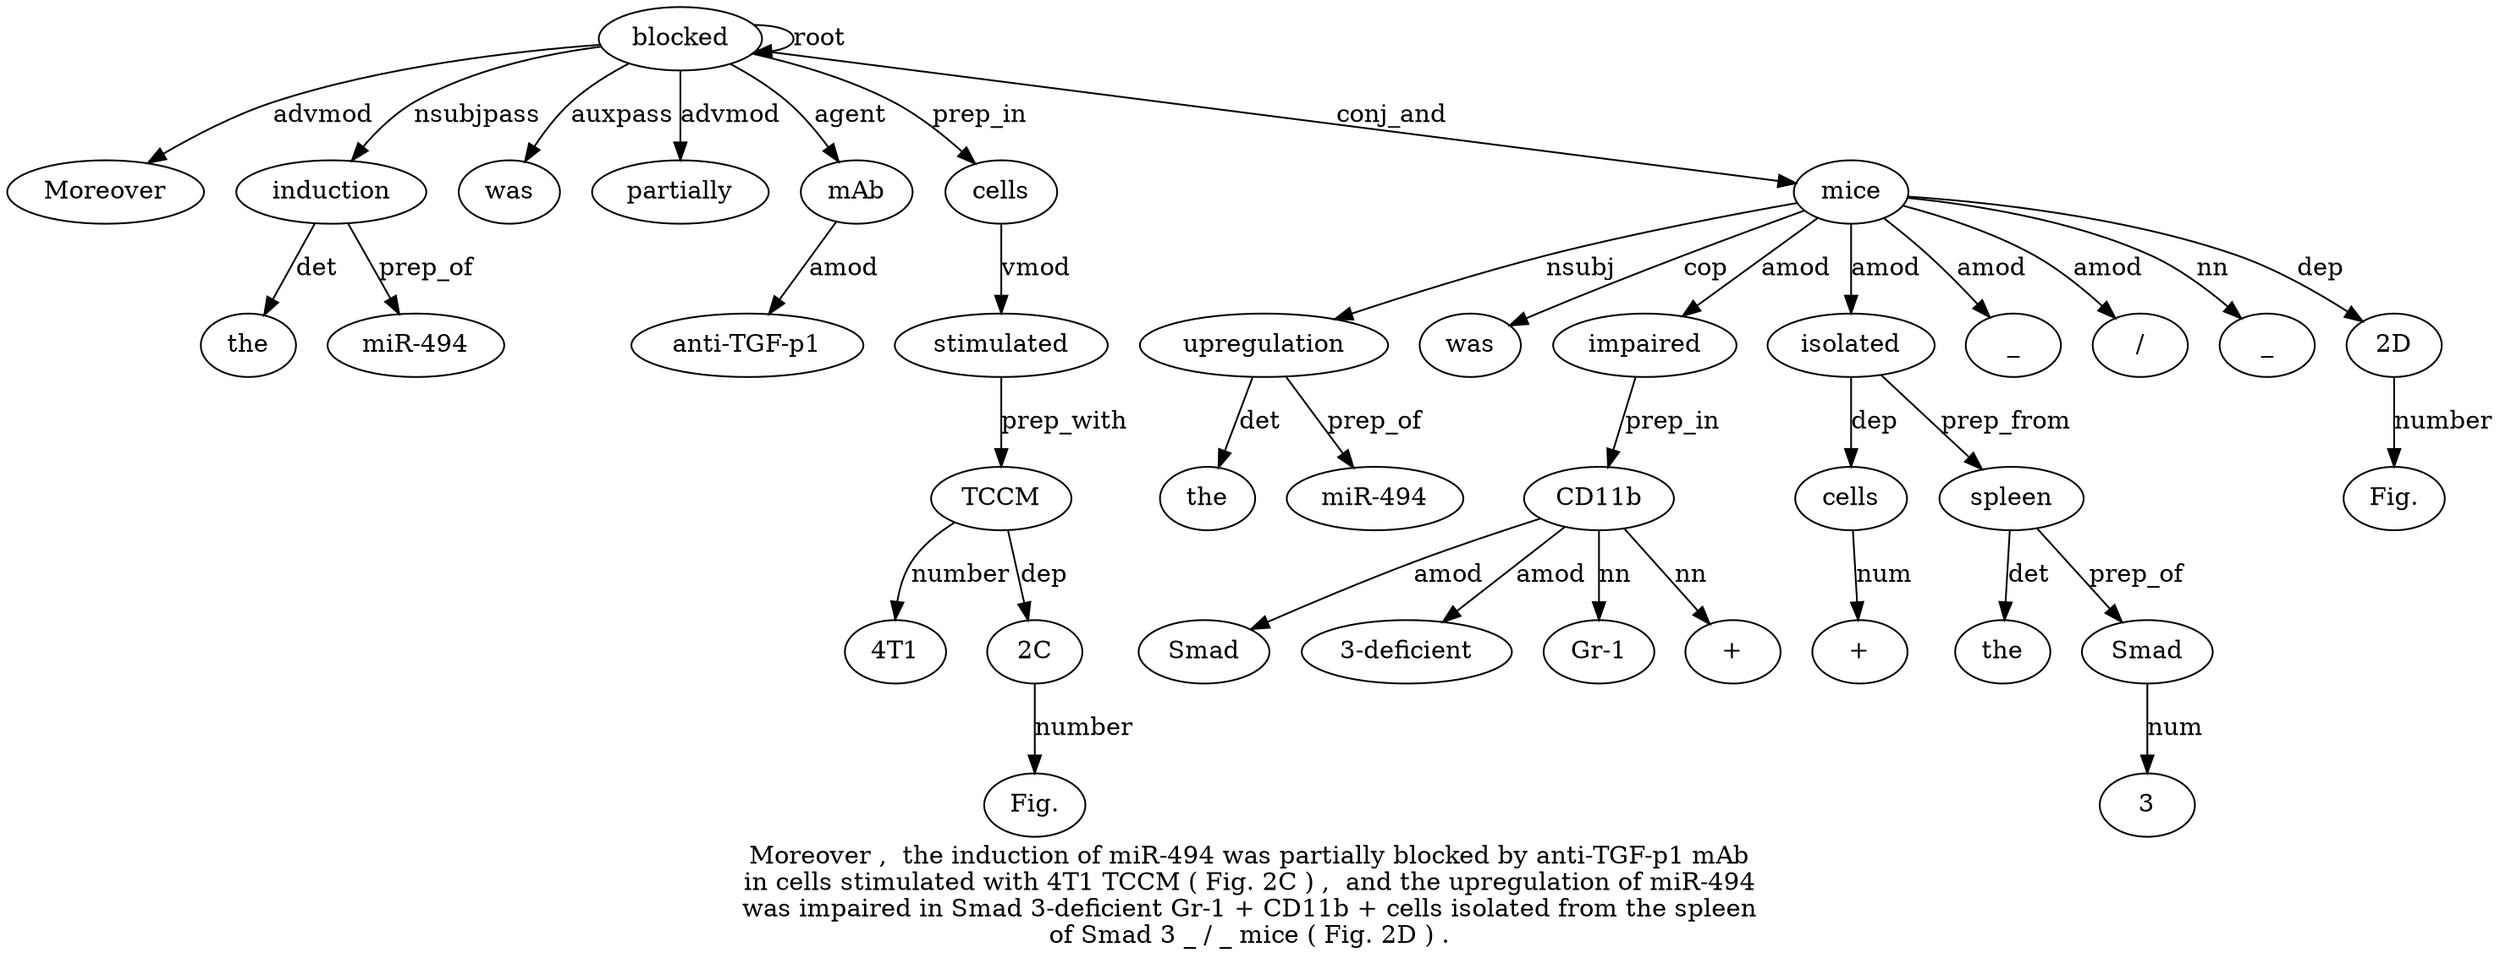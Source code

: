 digraph "Moreover ,  the induction of miR-494 was partially blocked by anti-TGF-p1 mAb in cells stimulated with 4T1 TCCM ( Fig. 2C ) ,  and the upregulation of miR-494 was impaired in Smad 3-deficient Gr-1 + CD11b + cells isolated from the spleen of Smad 3 _ / _ mice ( Fig. 2D ) ." {
label="Moreover ,  the induction of miR-494 was partially blocked by anti-TGF-p1 mAb
in cells stimulated with 4T1 TCCM ( Fig. 2C ) ,  and the upregulation of miR-494
was impaired in Smad 3-deficient Gr-1 + CD11b + cells isolated from the spleen
of Smad 3 _ / _ mice ( Fig. 2D ) .";
blocked9 [style=filled, fillcolor=white, label=blocked];
Moreover1 [style=filled, fillcolor=white, label=Moreover];
blocked9 -> Moreover1  [label=advmod];
induction4 [style=filled, fillcolor=white, label=induction];
the3 [style=filled, fillcolor=white, label=the];
induction4 -> the3  [label=det];
blocked9 -> induction4  [label=nsubjpass];
"miR-4946" [style=filled, fillcolor=white, label="miR-494"];
induction4 -> "miR-4946"  [label=prep_of];
was7 [style=filled, fillcolor=white, label=was];
blocked9 -> was7  [label=auxpass];
partially8 [style=filled, fillcolor=white, label=partially];
blocked9 -> partially8  [label=advmod];
blocked9 -> blocked9  [label=root];
mAb12 [style=filled, fillcolor=white, label=mAb];
"anti-TGF-p1" [style=filled, fillcolor=white, label="anti-TGF-p1"];
mAb12 -> "anti-TGF-p1"  [label=amod];
blocked9 -> mAb12  [label=agent];
cells14 [style=filled, fillcolor=white, label=cells];
blocked9 -> cells14  [label=prep_in];
stimulated15 [style=filled, fillcolor=white, label=stimulated];
cells14 -> stimulated15  [label=vmod];
TCCM18 [style=filled, fillcolor=white, label=TCCM];
"4T117" [style=filled, fillcolor=white, label="4T1"];
TCCM18 -> "4T117"  [label=number];
stimulated15 -> TCCM18  [label=prep_with];
"2C21" [style=filled, fillcolor=white, label="2C"];
"Fig.20" [style=filled, fillcolor=white, label="Fig."];
"2C21" -> "Fig.20"  [label=number];
TCCM18 -> "2C21"  [label=dep];
upregulation26 [style=filled, fillcolor=white, label=upregulation];
the25 [style=filled, fillcolor=white, label=the];
upregulation26 -> the25  [label=det];
mice49 [style=filled, fillcolor=white, label=mice];
mice49 -> upregulation26  [label=nsubj];
"miR-49428" [style=filled, fillcolor=white, label="miR-494"];
upregulation26 -> "miR-49428"  [label=prep_of];
was29 [style=filled, fillcolor=white, label=was];
mice49 -> was29  [label=cop];
impaired30 [style=filled, fillcolor=white, label=impaired];
mice49 -> impaired30  [label=amod];
CD11b36 [style=filled, fillcolor=white, label=CD11b];
Smad32 [style=filled, fillcolor=white, label=Smad];
CD11b36 -> Smad32  [label=amod];
"3-deficient" [style=filled, fillcolor=white, label="3-deficient"];
CD11b36 -> "3-deficient"  [label=amod];
"Gr-134" [style=filled, fillcolor=white, label="Gr-1"];
CD11b36 -> "Gr-134"  [label=nn];
"+35" [style=filled, fillcolor=white, label="+"];
CD11b36 -> "+35"  [label=nn];
impaired30 -> CD11b36  [label=prep_in];
cells38 [style=filled, fillcolor=white, label=cells];
"+37" [style=filled, fillcolor=white, label="+"];
cells38 -> "+37"  [label=num];
isolated39 [style=filled, fillcolor=white, label=isolated];
isolated39 -> cells38  [label=dep];
mice49 -> isolated39  [label=amod];
spleen42 [style=filled, fillcolor=white, label=spleen];
the41 [style=filled, fillcolor=white, label=the];
spleen42 -> the41  [label=det];
isolated39 -> spleen42  [label=prep_from];
Smad44 [style=filled, fillcolor=white, label=Smad];
spleen42 -> Smad44  [label=prep_of];
345 [style=filled, fillcolor=white, label=3];
Smad44 -> 345  [label=num];
_46 [style=filled, fillcolor=white, label=_];
mice49 -> _46  [label=amod];
"/47" [style=filled, fillcolor=white, label="/"];
mice49 -> "/47"  [label=amod];
_48 [style=filled, fillcolor=white, label=_];
mice49 -> _48  [label=nn];
blocked9 -> mice49  [label=conj_and];
"2D5" [style=filled, fillcolor=white, label="2D"];
"Fig.51" [style=filled, fillcolor=white, label="Fig."];
"2D5" -> "Fig.51"  [label=number];
mice49 -> "2D5"  [label=dep];
}
